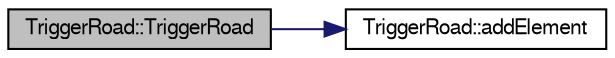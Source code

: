digraph "TriggerRoad::TriggerRoad"
{
  bgcolor="transparent";
  edge [fontname="FreeSans",fontsize="10",labelfontname="FreeSans",labelfontsize="10"];
  node [fontname="FreeSans",fontsize="10",shape=record];
  rankdir="LR";
  Node1 [label="TriggerRoad::TriggerRoad",height=0.2,width=0.4,color="black", fillcolor="grey75", style="filled" fontcolor="black"];
  Node1 -> Node2 [color="midnightblue",fontsize="10",style="solid",fontname="FreeSans"];
  Node2 [label="TriggerRoad::addElement",height=0.2,width=0.4,color="black",URL="$d5/d72/classTriggerRoad.html#ad62755caa8c04f44757ff48c5e02798b"];
}
